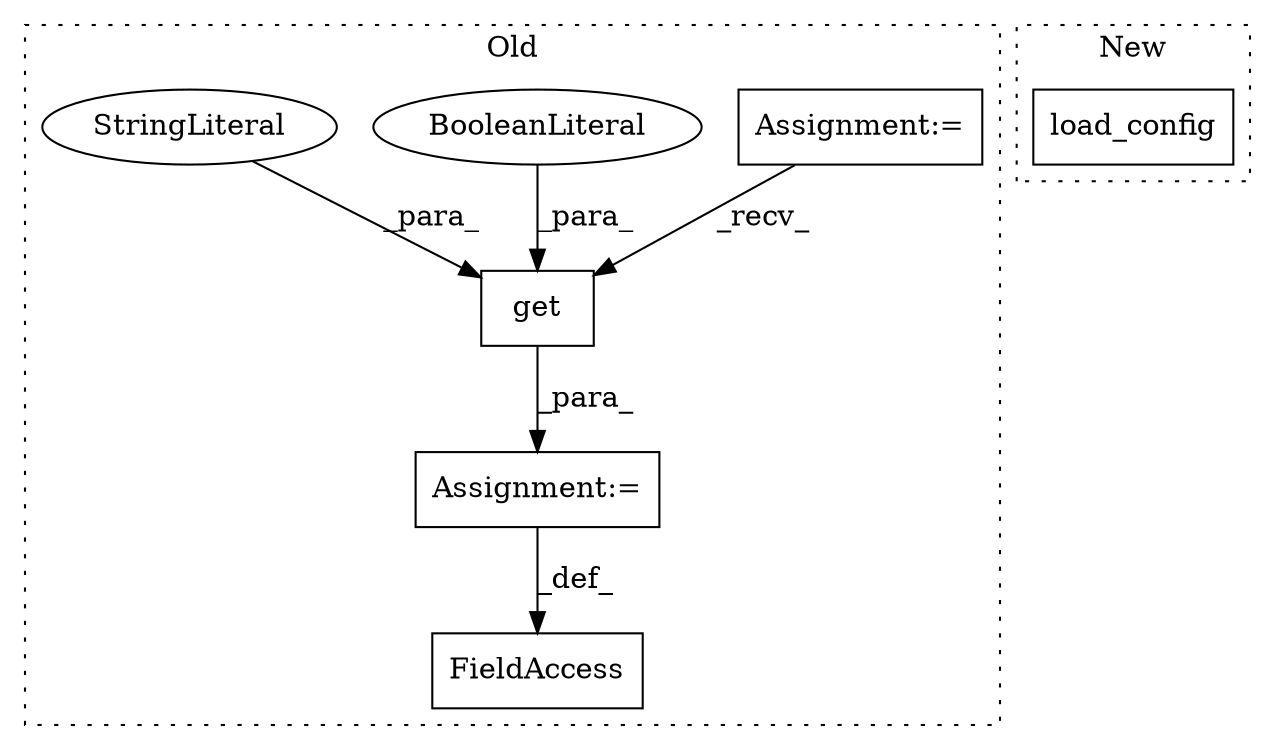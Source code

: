 digraph G {
subgraph cluster0 {
1 [label="get" a="32" s="8485,8506" l="4,1" shape="box"];
3 [label="Assignment:=" a="7" s="8477" l="1" shape="box"];
4 [label="Assignment:=" a="7" s="8451" l="6" shape="box"];
5 [label="BooleanLiteral" a="9" s="8501" l="5" shape="ellipse"];
6 [label="FieldAccess" a="22" s="8463" l="14" shape="box"];
7 [label="StringLiteral" a="45" s="8489" l="11" shape="ellipse"];
label = "Old";
style="dotted";
}
subgraph cluster1 {
2 [label="load_config" a="32" s="13262,13280" l="12,1" shape="box"];
label = "New";
style="dotted";
}
1 -> 3 [label="_para_"];
3 -> 6 [label="_def_"];
4 -> 1 [label="_recv_"];
5 -> 1 [label="_para_"];
7 -> 1 [label="_para_"];
}
